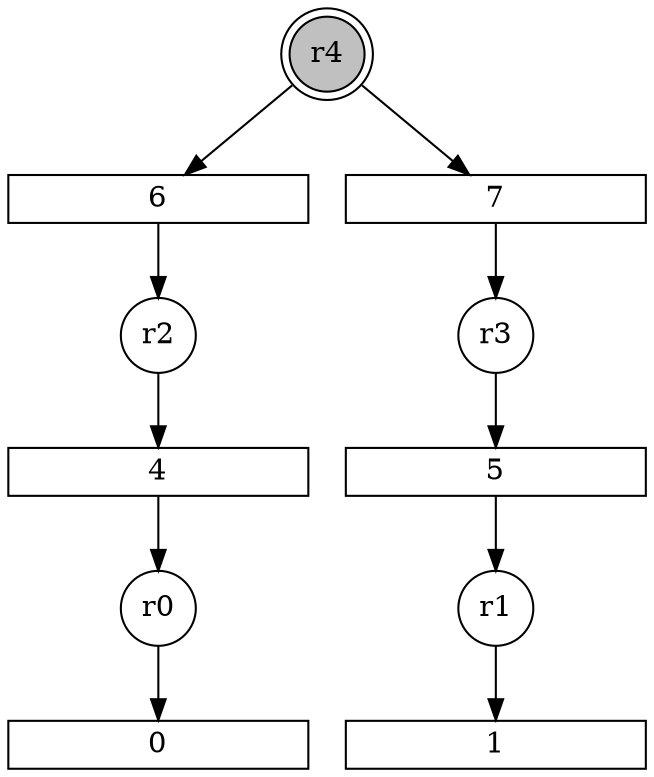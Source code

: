 digraph input4_SM_1_PN{
subgraph initial_place {
	node [shape=doublecircle,fixedsize=true, fixedsize = 2, color = black, fillcolor = gray, style = filled];
	r4;
}
subgraph place {     
	node [shape=circle,fixedsize=true, fixedsize = 2];
	r2;
	r0;
	r1;
	r3;
}
subgraph transitions {
	node [shape=rect,height=0.2,width=2, forcelabels = false];
	0;
	1;
	4;
	5;
	6;
	7;
}
	r0 -> 0;
	r1 -> 1;
	r2 -> 4;
	r3 -> 5;
	r4 -> 6;
	r4 -> 7;
	4 -> r0;
	5 -> r1;
	6 -> r2;
	7 -> r3;
}
